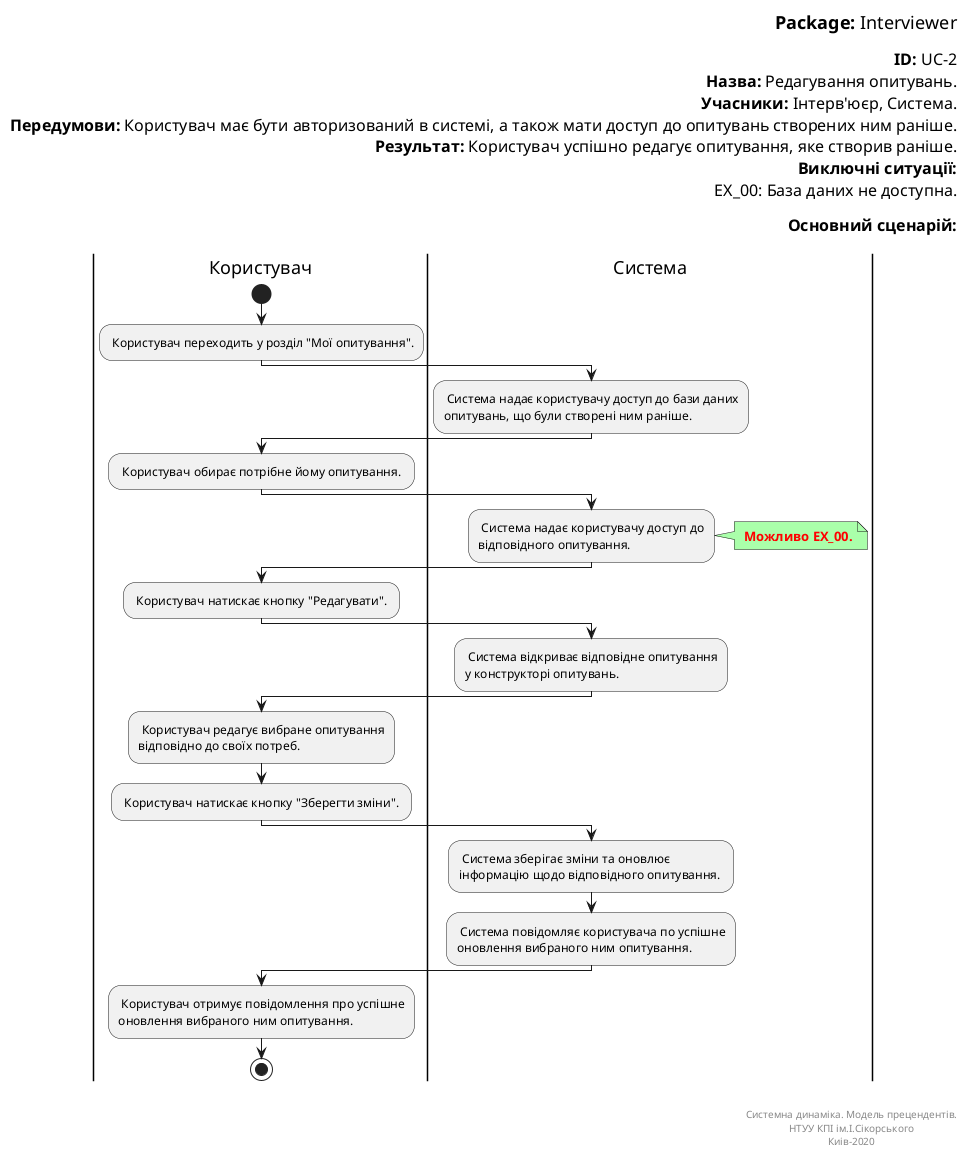 @startuml interviewerPollEditing
left header
<font color=000 size=18><b>Package:</b> Interviewer

<font color=000 size=16><b>ID:</b> UC-2
<font color=000 size=16><b>Назва:</b> Редагування опитувань.
<font color=000 size=16><b>Учасники:</b> Інтерв'юєр, Система.
<font color=000 size=16><b>Передумови:</b> Користувач має бути авторизований в системі, а також мати доступ до опитувань створених ним раніше.
<font color=000 size=16><b>Результат:</b> Користувач успішно редагує опитування, яке створив раніше.
<font color=000 size=16><b>Виключні ситуації:</b>
<font color=000 size=16> EX_00: База даних не доступна.

<font color=000 size=16><b>Основний сценарій:</b>

end header

|Користувач|
start
: Користувач переходить у розділ "Мої опитування".;
|Система|
: Система надає користувачу доступ до бази даних 
опитувань, що були створені ним раніше.;

|Користувач|

: Користувач обирає потрібне йому опитування. ;

|Система|

: Система надає користувачу доступ до 
відповідного опитування.;

note right #aaffaa
<font color=red><b> Можливо EX_00.
end note

|Користувач|

: Користувач натискає кнопку "Редагувати". ;

|Система|

: Система відкриває відповідне опитування 
у конструкторі опитувань. ;

|Користувач|

: Користувач редагує вибране опитування 
відповідно до своїх потреб. ;

: Користувач натискає кнопку "Зберегти зміни". ;

|Система|

: Система зберігає зміни та оновлює 
інформацію щодо відповідного опитування. ;

: Система повідомляє користувача по успішне 
оновлення вибраного ним опитування. ;

|Користувач|

: Користувач отримує повідомлення про успішне 
оновлення вибраного ним опитування. ;


stop;

right footer


Системна динаміка. Модель прецендентів.
НТУУ КПІ ім.І.Сікорського
Киів-2020
end footer

@enduml